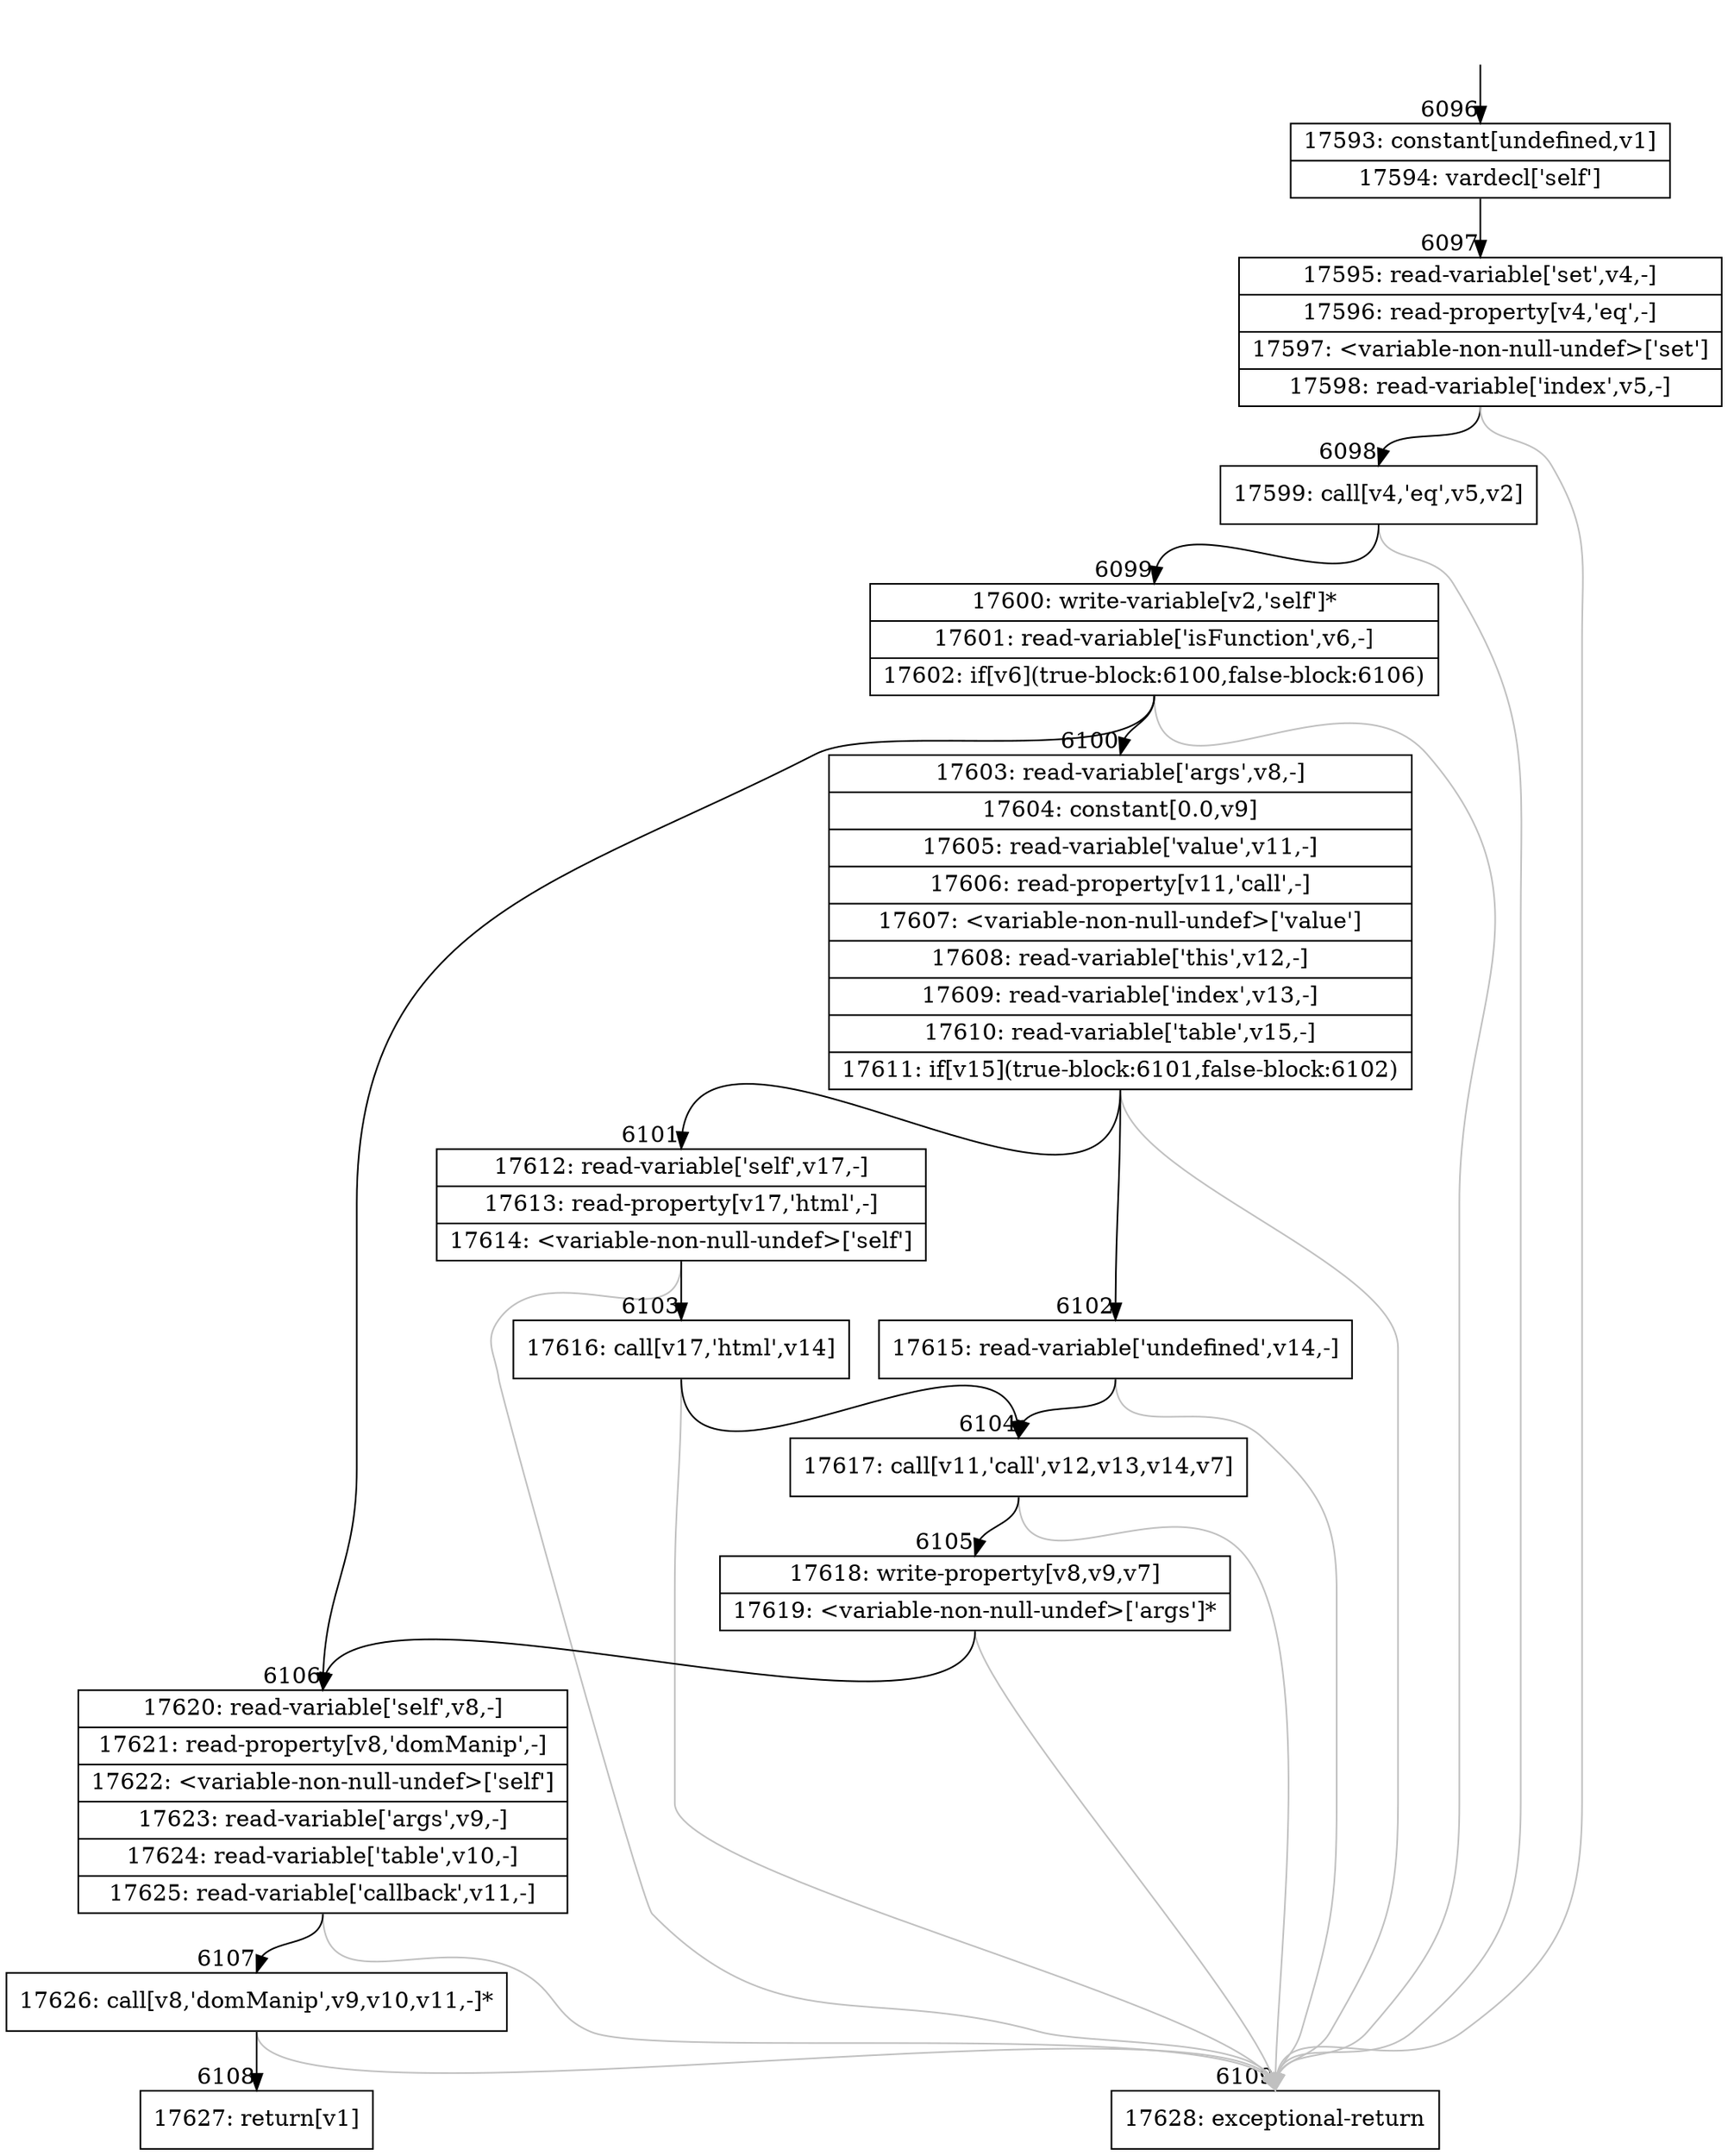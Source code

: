 digraph {
rankdir="TD"
BB_entry403[shape=none,label=""];
BB_entry403 -> BB6096 [tailport=s, headport=n, headlabel="    6096"]
BB6096 [shape=record label="{17593: constant[undefined,v1]|17594: vardecl['self']}" ] 
BB6096 -> BB6097 [tailport=s, headport=n, headlabel="      6097"]
BB6097 [shape=record label="{17595: read-variable['set',v4,-]|17596: read-property[v4,'eq',-]|17597: \<variable-non-null-undef\>['set']|17598: read-variable['index',v5,-]}" ] 
BB6097 -> BB6098 [tailport=s, headport=n, headlabel="      6098"]
BB6097 -> BB6109 [tailport=s, headport=n, color=gray, headlabel="      6109"]
BB6098 [shape=record label="{17599: call[v4,'eq',v5,v2]}" ] 
BB6098 -> BB6099 [tailport=s, headport=n, headlabel="      6099"]
BB6098 -> BB6109 [tailport=s, headport=n, color=gray]
BB6099 [shape=record label="{17600: write-variable[v2,'self']*|17601: read-variable['isFunction',v6,-]|17602: if[v6](true-block:6100,false-block:6106)}" ] 
BB6099 -> BB6100 [tailport=s, headport=n, headlabel="      6100"]
BB6099 -> BB6106 [tailport=s, headport=n, headlabel="      6106"]
BB6099 -> BB6109 [tailport=s, headport=n, color=gray]
BB6100 [shape=record label="{17603: read-variable['args',v8,-]|17604: constant[0.0,v9]|17605: read-variable['value',v11,-]|17606: read-property[v11,'call',-]|17607: \<variable-non-null-undef\>['value']|17608: read-variable['this',v12,-]|17609: read-variable['index',v13,-]|17610: read-variable['table',v15,-]|17611: if[v15](true-block:6101,false-block:6102)}" ] 
BB6100 -> BB6101 [tailport=s, headport=n, headlabel="      6101"]
BB6100 -> BB6102 [tailport=s, headport=n, headlabel="      6102"]
BB6100 -> BB6109 [tailport=s, headport=n, color=gray]
BB6101 [shape=record label="{17612: read-variable['self',v17,-]|17613: read-property[v17,'html',-]|17614: \<variable-non-null-undef\>['self']}" ] 
BB6101 -> BB6103 [tailport=s, headport=n, headlabel="      6103"]
BB6101 -> BB6109 [tailport=s, headport=n, color=gray]
BB6102 [shape=record label="{17615: read-variable['undefined',v14,-]}" ] 
BB6102 -> BB6104 [tailport=s, headport=n, headlabel="      6104"]
BB6102 -> BB6109 [tailport=s, headport=n, color=gray]
BB6103 [shape=record label="{17616: call[v17,'html',v14]}" ] 
BB6103 -> BB6104 [tailport=s, headport=n]
BB6103 -> BB6109 [tailport=s, headport=n, color=gray]
BB6104 [shape=record label="{17617: call[v11,'call',v12,v13,v14,v7]}" ] 
BB6104 -> BB6105 [tailport=s, headport=n, headlabel="      6105"]
BB6104 -> BB6109 [tailport=s, headport=n, color=gray]
BB6105 [shape=record label="{17618: write-property[v8,v9,v7]|17619: \<variable-non-null-undef\>['args']*}" ] 
BB6105 -> BB6106 [tailport=s, headport=n]
BB6105 -> BB6109 [tailport=s, headport=n, color=gray]
BB6106 [shape=record label="{17620: read-variable['self',v8,-]|17621: read-property[v8,'domManip',-]|17622: \<variable-non-null-undef\>['self']|17623: read-variable['args',v9,-]|17624: read-variable['table',v10,-]|17625: read-variable['callback',v11,-]}" ] 
BB6106 -> BB6107 [tailport=s, headport=n, headlabel="      6107"]
BB6106 -> BB6109 [tailport=s, headport=n, color=gray]
BB6107 [shape=record label="{17626: call[v8,'domManip',v9,v10,v11,-]*}" ] 
BB6107 -> BB6108 [tailport=s, headport=n, headlabel="      6108"]
BB6107 -> BB6109 [tailport=s, headport=n, color=gray]
BB6108 [shape=record label="{17627: return[v1]}" ] 
BB6109 [shape=record label="{17628: exceptional-return}" ] 
}
